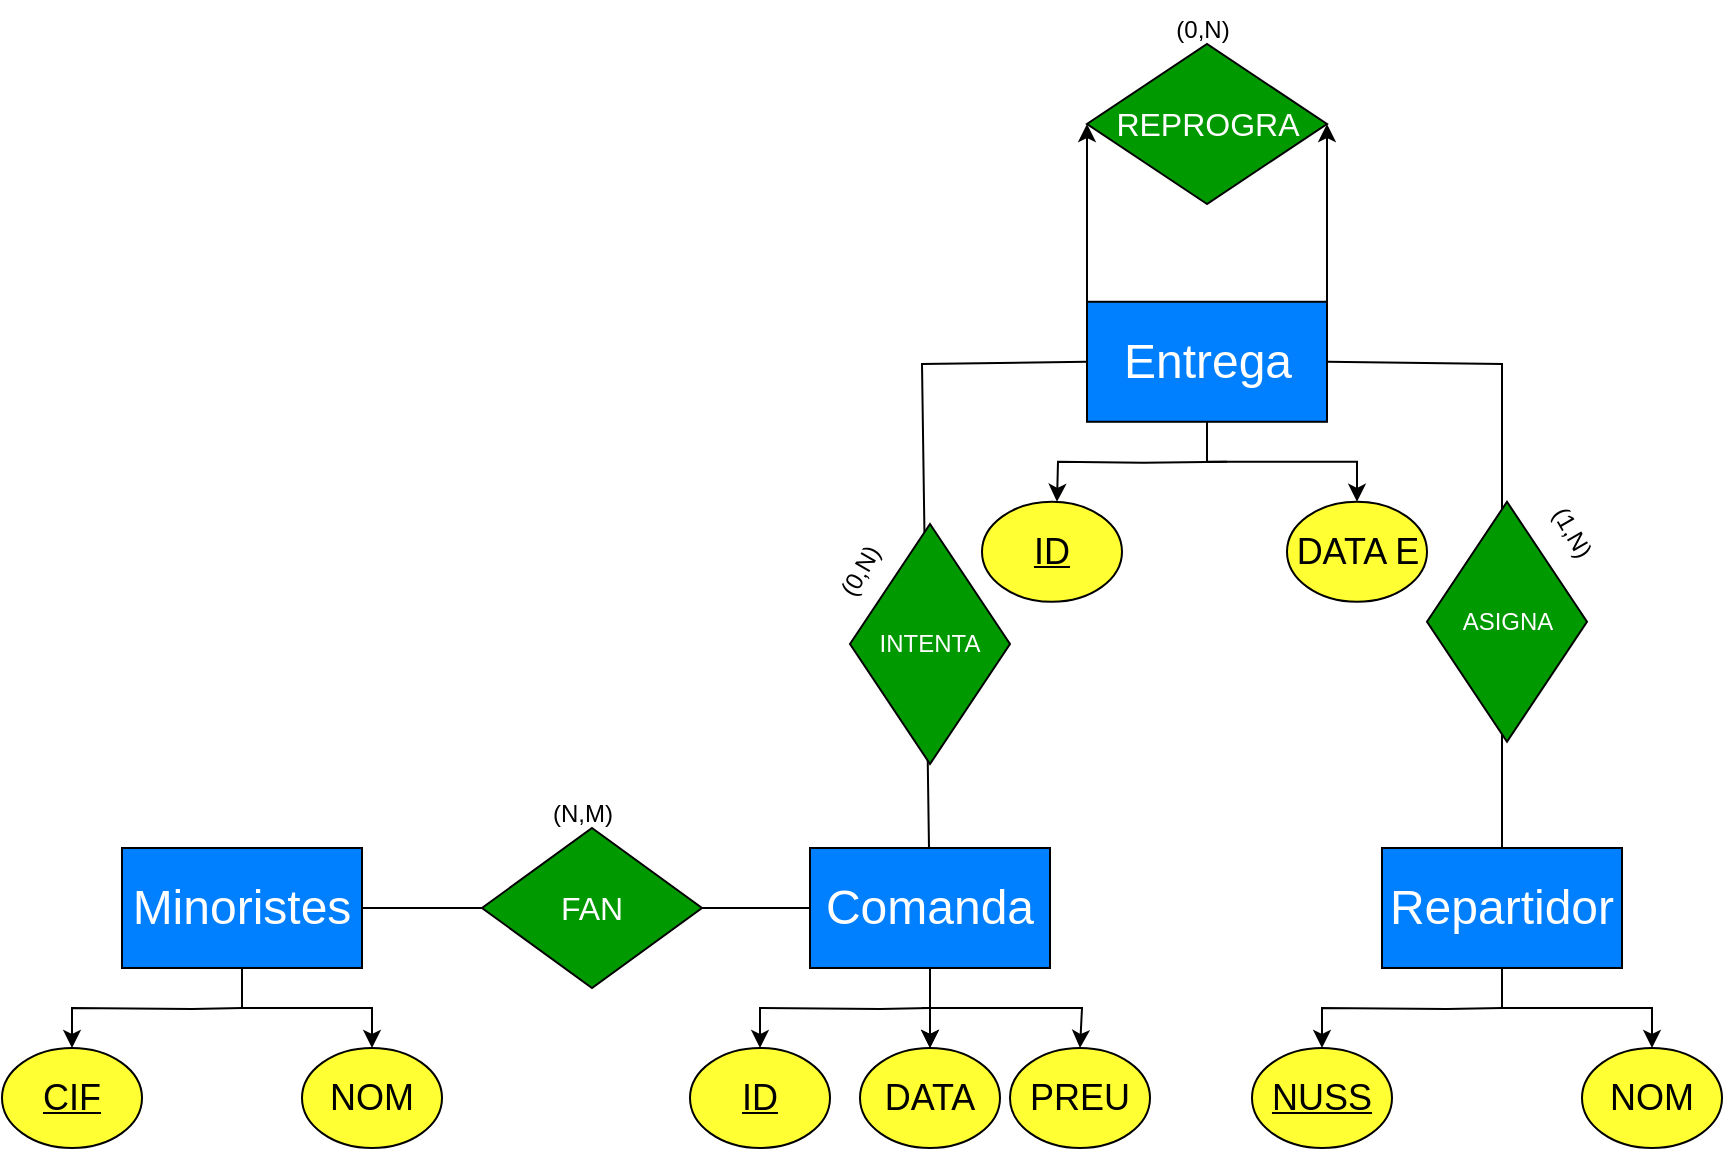 <mxfile version="28.1.2">
  <diagram name="Página-1" id="DDfKfv0Q1Xzftm9KrnZW">
    <mxGraphModel dx="1106" dy="1830" grid="1" gridSize="10" guides="1" tooltips="1" connect="1" arrows="1" fold="1" page="1" pageScale="1" pageWidth="827" pageHeight="1169" math="0" shadow="0">
      <root>
        <mxCell id="0" />
        <mxCell id="1" parent="0" />
        <mxCell id="eGZtYeRQkaMawZDchzaI-7" value="" style="edgeStyle=orthogonalEdgeStyle;rounded=0;orthogonalLoop=1;jettySize=auto;html=1;" edge="1" parent="1" source="eGZtYeRQkaMawZDchzaI-1" target="eGZtYeRQkaMawZDchzaI-3">
          <mxGeometry relative="1" as="geometry" />
        </mxCell>
        <mxCell id="eGZtYeRQkaMawZDchzaI-1" value="&lt;font style=&quot;font-size: 24px; color: rgb(255, 255, 255);&quot;&gt;Minoristes&lt;/font&gt;" style="rounded=0;whiteSpace=wrap;html=1;fillColor=#007FFF;" vertex="1" parent="1">
          <mxGeometry x="130" y="302" width="120" height="60" as="geometry" />
        </mxCell>
        <mxCell id="eGZtYeRQkaMawZDchzaI-2" value="&lt;u&gt;&lt;font style=&quot;font-size: 18px; color: rgb(0, 0, 0);&quot;&gt;CIF&lt;/font&gt;&lt;/u&gt;" style="ellipse;whiteSpace=wrap;html=1;fillColor=#FFFF33;" vertex="1" parent="1">
          <mxGeometry x="70" y="402" width="70" height="50" as="geometry" />
        </mxCell>
        <mxCell id="eGZtYeRQkaMawZDchzaI-3" value="&lt;font style=&quot;font-size: 18px;&quot;&gt;NOM&lt;/font&gt;" style="ellipse;whiteSpace=wrap;html=1;fillColor=#FFFF33;" vertex="1" parent="1">
          <mxGeometry x="220" y="402" width="70" height="50" as="geometry" />
        </mxCell>
        <mxCell id="eGZtYeRQkaMawZDchzaI-9" value="" style="edgeStyle=orthogonalEdgeStyle;rounded=0;orthogonalLoop=1;jettySize=auto;html=1;entryX=0.5;entryY=0;entryDx=0;entryDy=0;" edge="1" parent="1" target="eGZtYeRQkaMawZDchzaI-2">
          <mxGeometry relative="1" as="geometry">
            <mxPoint x="190" y="382" as="sourcePoint" />
            <mxPoint x="185" y="412" as="targetPoint" />
          </mxGeometry>
        </mxCell>
        <mxCell id="eGZtYeRQkaMawZDchzaI-13" value="" style="edgeStyle=orthogonalEdgeStyle;rounded=0;orthogonalLoop=1;jettySize=auto;html=1;entryX=0.5;entryY=0;entryDx=0;entryDy=0;" edge="1" parent="1" source="eGZtYeRQkaMawZDchzaI-14" target="eGZtYeRQkaMawZDchzaI-35">
          <mxGeometry relative="1" as="geometry" />
        </mxCell>
        <mxCell id="eGZtYeRQkaMawZDchzaI-36" value="" style="edgeStyle=orthogonalEdgeStyle;rounded=0;orthogonalLoop=1;jettySize=auto;html=1;" edge="1" parent="1" source="eGZtYeRQkaMawZDchzaI-14" target="eGZtYeRQkaMawZDchzaI-35">
          <mxGeometry relative="1" as="geometry" />
        </mxCell>
        <mxCell id="eGZtYeRQkaMawZDchzaI-14" value="&lt;font color=&quot;#ffffff&quot;&gt;&lt;span style=&quot;font-size: 24px;&quot;&gt;Comanda&lt;/span&gt;&lt;/font&gt;" style="rounded=0;whiteSpace=wrap;html=1;fillColor=#007FFF;" vertex="1" parent="1">
          <mxGeometry x="474" y="302" width="120" height="60" as="geometry" />
        </mxCell>
        <mxCell id="eGZtYeRQkaMawZDchzaI-15" value="&lt;u&gt;&lt;font style=&quot;font-size: 18px; color: rgb(0, 0, 0);&quot;&gt;ID&lt;/font&gt;&lt;/u&gt;" style="ellipse;whiteSpace=wrap;html=1;fillColor=#FFFF33;" vertex="1" parent="1">
          <mxGeometry x="414" y="402" width="70" height="50" as="geometry" />
        </mxCell>
        <mxCell id="eGZtYeRQkaMawZDchzaI-16" value="&lt;span style=&quot;font-size: 18px;&quot;&gt;PREU&lt;/span&gt;" style="ellipse;whiteSpace=wrap;html=1;fillColor=#FFFF33;" vertex="1" parent="1">
          <mxGeometry x="574" y="402" width="70" height="50" as="geometry" />
        </mxCell>
        <mxCell id="eGZtYeRQkaMawZDchzaI-17" value="" style="edgeStyle=orthogonalEdgeStyle;rounded=0;orthogonalLoop=1;jettySize=auto;html=1;entryX=0.5;entryY=0;entryDx=0;entryDy=0;" edge="1" parent="1" target="eGZtYeRQkaMawZDchzaI-15">
          <mxGeometry relative="1" as="geometry">
            <mxPoint x="534" y="382" as="sourcePoint" />
            <mxPoint x="529" y="412" as="targetPoint" />
          </mxGeometry>
        </mxCell>
        <mxCell id="eGZtYeRQkaMawZDchzaI-18" value="" style="endArrow=none;html=1;rounded=0;exitX=1;exitY=0.5;exitDx=0;exitDy=0;entryX=0;entryY=0.5;entryDx=0;entryDy=0;" edge="1" parent="1" source="eGZtYeRQkaMawZDchzaI-19" target="eGZtYeRQkaMawZDchzaI-14">
          <mxGeometry width="50" height="50" relative="1" as="geometry">
            <mxPoint x="390" y="552" as="sourcePoint" />
            <mxPoint x="440" y="502" as="targetPoint" />
          </mxGeometry>
        </mxCell>
        <mxCell id="eGZtYeRQkaMawZDchzaI-20" value="" style="endArrow=none;html=1;rounded=0;exitX=1;exitY=0.5;exitDx=0;exitDy=0;entryX=0;entryY=0.5;entryDx=0;entryDy=0;" edge="1" parent="1" source="eGZtYeRQkaMawZDchzaI-1" target="eGZtYeRQkaMawZDchzaI-19">
          <mxGeometry width="50" height="50" relative="1" as="geometry">
            <mxPoint x="250" y="332" as="sourcePoint" />
            <mxPoint x="474" y="332" as="targetPoint" />
          </mxGeometry>
        </mxCell>
        <mxCell id="eGZtYeRQkaMawZDchzaI-19" value="&lt;font style=&quot;font-size: 16px; color: rgb(255, 255, 255);&quot;&gt;FAN&lt;/font&gt;" style="rhombus;whiteSpace=wrap;html=1;fillColor=#009900;" vertex="1" parent="1">
          <mxGeometry x="310" y="292" width="110" height="80" as="geometry" />
        </mxCell>
        <mxCell id="eGZtYeRQkaMawZDchzaI-21" value="" style="edgeStyle=orthogonalEdgeStyle;rounded=0;orthogonalLoop=1;jettySize=auto;html=1;" edge="1" parent="1" source="eGZtYeRQkaMawZDchzaI-22" target="eGZtYeRQkaMawZDchzaI-24">
          <mxGeometry relative="1" as="geometry" />
        </mxCell>
        <mxCell id="eGZtYeRQkaMawZDchzaI-22" value="&lt;font color=&quot;#ffffff&quot;&gt;&lt;span style=&quot;font-size: 24px;&quot;&gt;Repartidor&lt;/span&gt;&lt;/font&gt;" style="rounded=0;whiteSpace=wrap;html=1;fillColor=#007FFF;" vertex="1" parent="1">
          <mxGeometry x="760" y="302" width="120" height="60" as="geometry" />
        </mxCell>
        <mxCell id="eGZtYeRQkaMawZDchzaI-23" value="&lt;u&gt;&lt;font style=&quot;font-size: 18px; color: rgb(0, 0, 0);&quot;&gt;NUSS&lt;/font&gt;&lt;/u&gt;" style="ellipse;whiteSpace=wrap;html=1;fillColor=#FFFF33;" vertex="1" parent="1">
          <mxGeometry x="695" y="402" width="70" height="50" as="geometry" />
        </mxCell>
        <mxCell id="eGZtYeRQkaMawZDchzaI-24" value="&lt;font style=&quot;font-size: 18px;&quot;&gt;NOM&lt;/font&gt;" style="ellipse;whiteSpace=wrap;html=1;fillColor=#FFFF33;" vertex="1" parent="1">
          <mxGeometry x="860" y="402" width="70" height="50" as="geometry" />
        </mxCell>
        <mxCell id="eGZtYeRQkaMawZDchzaI-25" value="" style="edgeStyle=orthogonalEdgeStyle;rounded=0;orthogonalLoop=1;jettySize=auto;html=1;entryX=0.5;entryY=0;entryDx=0;entryDy=0;" edge="1" parent="1" target="eGZtYeRQkaMawZDchzaI-23">
          <mxGeometry relative="1" as="geometry">
            <mxPoint x="820" y="382" as="sourcePoint" />
            <mxPoint x="815" y="412" as="targetPoint" />
          </mxGeometry>
        </mxCell>
        <mxCell id="eGZtYeRQkaMawZDchzaI-29" value="(N,M)" style="text;html=1;align=center;verticalAlign=middle;resizable=0;points=[];autosize=1;strokeColor=none;fillColor=none;" vertex="1" parent="1">
          <mxGeometry x="335" y="270" width="50" height="30" as="geometry" />
        </mxCell>
        <mxCell id="eGZtYeRQkaMawZDchzaI-35" value="&lt;span style=&quot;font-size: 18px;&quot;&gt;DATA&lt;/span&gt;" style="ellipse;whiteSpace=wrap;html=1;fillColor=#FFFF33;" vertex="1" parent="1">
          <mxGeometry x="499" y="402" width="70" height="50" as="geometry" />
        </mxCell>
        <mxCell id="eGZtYeRQkaMawZDchzaI-37" value="" style="endArrow=classic;html=1;rounded=0;entryX=0.5;entryY=0;entryDx=0;entryDy=0;" edge="1" parent="1" target="eGZtYeRQkaMawZDchzaI-16">
          <mxGeometry width="50" height="50" relative="1" as="geometry">
            <mxPoint x="530" y="382" as="sourcePoint" />
            <mxPoint x="480" y="502" as="targetPoint" />
            <Array as="points">
              <mxPoint x="580" y="382" />
              <mxPoint x="610" y="382" />
            </Array>
          </mxGeometry>
        </mxCell>
        <mxCell id="eGZtYeRQkaMawZDchzaI-40" value="" style="edgeStyle=orthogonalEdgeStyle;rounded=0;orthogonalLoop=1;jettySize=auto;html=1;" edge="1" parent="1" source="eGZtYeRQkaMawZDchzaI-41" target="eGZtYeRQkaMawZDchzaI-43">
          <mxGeometry relative="1" as="geometry" />
        </mxCell>
        <mxCell id="eGZtYeRQkaMawZDchzaI-41" value="&lt;font color=&quot;#ffffff&quot;&gt;&lt;span style=&quot;font-size: 24px;&quot;&gt;Entrega&lt;/span&gt;&lt;/font&gt;" style="rounded=0;whiteSpace=wrap;html=1;fillColor=#007FFF;" vertex="1" parent="1">
          <mxGeometry x="612.5" y="28.89" width="120" height="60" as="geometry" />
        </mxCell>
        <mxCell id="eGZtYeRQkaMawZDchzaI-42" value="&lt;span style=&quot;font-size: 18px;&quot;&gt;&lt;u&gt;ID&lt;/u&gt;&lt;/span&gt;" style="ellipse;whiteSpace=wrap;html=1;fillColor=#FFFF33;" vertex="1" parent="1">
          <mxGeometry x="560" y="128.89" width="70" height="50" as="geometry" />
        </mxCell>
        <mxCell id="eGZtYeRQkaMawZDchzaI-43" value="&lt;span style=&quot;font-size: 18px;&quot;&gt;DATA E&lt;/span&gt;" style="ellipse;whiteSpace=wrap;html=1;fillColor=#FFFF33;" vertex="1" parent="1">
          <mxGeometry x="712.5" y="128.89" width="70" height="50" as="geometry" />
        </mxCell>
        <mxCell id="eGZtYeRQkaMawZDchzaI-44" value="" style="edgeStyle=orthogonalEdgeStyle;rounded=0;orthogonalLoop=1;jettySize=auto;html=1;entryX=0.5;entryY=0;entryDx=0;entryDy=0;" edge="1" parent="1">
          <mxGeometry relative="1" as="geometry">
            <mxPoint x="682.5" y="108.89" as="sourcePoint" />
            <mxPoint x="597.5" y="128.89" as="targetPoint" />
          </mxGeometry>
        </mxCell>
        <mxCell id="eGZtYeRQkaMawZDchzaI-45" value="" style="endArrow=classic;html=1;rounded=0;exitX=1;exitY=0;exitDx=0;exitDy=0;entryX=0;entryY=0.5;entryDx=0;entryDy=0;" edge="1" parent="1" source="eGZtYeRQkaMawZDchzaI-41" target="eGZtYeRQkaMawZDchzaI-48">
          <mxGeometry width="50" height="50" relative="1" as="geometry">
            <mxPoint x="568.5" y="68.89" as="sourcePoint" />
            <mxPoint x="567.391" y="-30.001" as="targetPoint" />
            <Array as="points" />
          </mxGeometry>
        </mxCell>
        <mxCell id="eGZtYeRQkaMawZDchzaI-48" value="&lt;font style=&quot;font-size: 16px; color: rgb(255, 255, 255);&quot;&gt;REPROGRA&lt;/font&gt;" style="rhombus;whiteSpace=wrap;html=1;fillColor=#009900;rotation=0;direction=west;" vertex="1" parent="1">
          <mxGeometry x="612.5" y="-100" width="120" height="80" as="geometry" />
        </mxCell>
        <mxCell id="eGZtYeRQkaMawZDchzaI-49" value="" style="endArrow=classic;html=1;rounded=0;exitX=0;exitY=0;exitDx=0;exitDy=0;entryX=1;entryY=0.5;entryDx=0;entryDy=0;" edge="1" parent="1" source="eGZtYeRQkaMawZDchzaI-41" target="eGZtYeRQkaMawZDchzaI-48">
          <mxGeometry width="50" height="50" relative="1" as="geometry">
            <mxPoint x="489.609" y="47.781" as="sourcePoint" />
            <mxPoint x="618.5" y="18.89" as="targetPoint" />
          </mxGeometry>
        </mxCell>
        <mxCell id="eGZtYeRQkaMawZDchzaI-54" value="" style="endArrow=none;html=1;rounded=0;exitX=0.5;exitY=0;exitDx=0;exitDy=0;entryX=0;entryY=0.5;entryDx=0;entryDy=0;" edge="1" parent="1" target="eGZtYeRQkaMawZDchzaI-41">
          <mxGeometry width="50" height="50" relative="1" as="geometry">
            <mxPoint x="533.5" y="302" as="sourcePoint" />
            <mxPoint x="533.5" y="60" as="targetPoint" />
            <Array as="points">
              <mxPoint x="530" y="60" />
            </Array>
          </mxGeometry>
        </mxCell>
        <mxCell id="eGZtYeRQkaMawZDchzaI-55" value="" style="endArrow=none;html=1;rounded=0;entryX=1;entryY=0.5;entryDx=0;entryDy=0;exitX=0.5;exitY=0;exitDx=0;exitDy=0;" edge="1" parent="1" source="eGZtYeRQkaMawZDchzaI-22" target="eGZtYeRQkaMawZDchzaI-41">
          <mxGeometry width="50" height="50" relative="1" as="geometry">
            <mxPoint x="840" y="150" as="sourcePoint" />
            <mxPoint x="890" y="100" as="targetPoint" />
            <Array as="points">
              <mxPoint x="820" y="60" />
            </Array>
          </mxGeometry>
        </mxCell>
        <mxCell id="eGZtYeRQkaMawZDchzaI-56" value="&lt;font style=&quot;color: rgb(255, 255, 255);&quot;&gt;INTENTA&lt;/font&gt;" style="rhombus;whiteSpace=wrap;html=1;fillColor=#009900;" vertex="1" parent="1">
          <mxGeometry x="494" y="140" width="80" height="120" as="geometry" />
        </mxCell>
        <mxCell id="eGZtYeRQkaMawZDchzaI-59" value="&lt;font style=&quot;color: rgb(255, 255, 255);&quot;&gt;ASIGNA&lt;/font&gt;" style="rhombus;whiteSpace=wrap;html=1;fillColor=#009900;" vertex="1" parent="1">
          <mxGeometry x="782.5" y="128.89" width="80" height="120" as="geometry" />
        </mxCell>
        <mxCell id="eGZtYeRQkaMawZDchzaI-60" value="(0,N)" style="text;html=1;align=center;verticalAlign=middle;resizable=0;points=[];autosize=1;strokeColor=none;fillColor=none;rotation=-60;" vertex="1" parent="1">
          <mxGeometry x="474" y="148.89" width="50" height="30" as="geometry" />
        </mxCell>
        <mxCell id="eGZtYeRQkaMawZDchzaI-61" value="(1,N)" style="text;html=1;align=center;verticalAlign=middle;resizable=0;points=[];autosize=1;strokeColor=none;fillColor=none;rotation=60;" vertex="1" parent="1">
          <mxGeometry x="830" y="128.89" width="50" height="30" as="geometry" />
        </mxCell>
        <mxCell id="eGZtYeRQkaMawZDchzaI-62" value="(0,N)" style="text;html=1;align=center;verticalAlign=middle;resizable=0;points=[];autosize=1;strokeColor=none;fillColor=none;" vertex="1" parent="1">
          <mxGeometry x="645" y="-122" width="50" height="30" as="geometry" />
        </mxCell>
      </root>
    </mxGraphModel>
  </diagram>
</mxfile>
